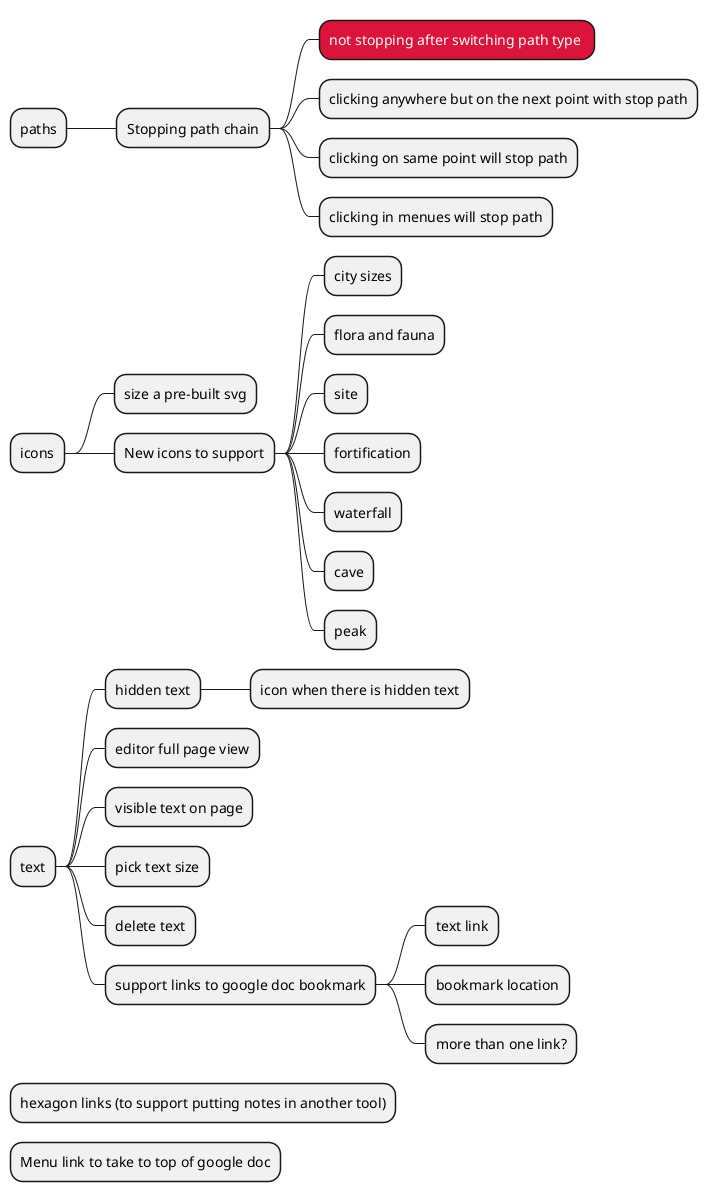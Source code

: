 @startmindmap

<style>
MindmapDiagram {

  .bug {
    BackgroundColor: Crimson
    FontColor: White
  }

  .question {
    BackgroundColor: PowderBlue
  }

  .ready {
    BackgroundColor: YellowGreen
    FontColor: Black
  }

  .report {
    BackgroundColor: SlateGrey
    FontColor: White
  }

  .backlog * {
    BackgroundColor: Ivory
    FontColor: Grey
    LineColor: Lavender
  }

  .hold * {
    BackgroundColor: GoldenRod
    FontColor: Black
  }

  .priority {
    BackgroundColor: MediumVioletRed
    FontColor: White
  }

  .info * {
    BackgroundColor: LemonChiffon
  }
}
</style>

* paths
** Stopping path chain
*** not stopping after switching path type <<bug>>
*** clicking anywhere but on the next point with stop path
*** clicking on same point will stop path
*** clicking in menues will stop path

* icons
** size a pre-built svg
** New icons to support
*** city sizes
*** flora and fauna
*** site
*** fortification
*** waterfall
*** cave
*** peak

* text
** hidden text
*** icon when there is hidden text
** editor full page view
** visible text on page
** pick text size
** delete text
** support links to google doc bookmark
*** text link
*** bookmark location
*** more than one link?

* hexagon links (to support putting notes in another tool)
* Menu link to take to top of google doc

@endmindmap